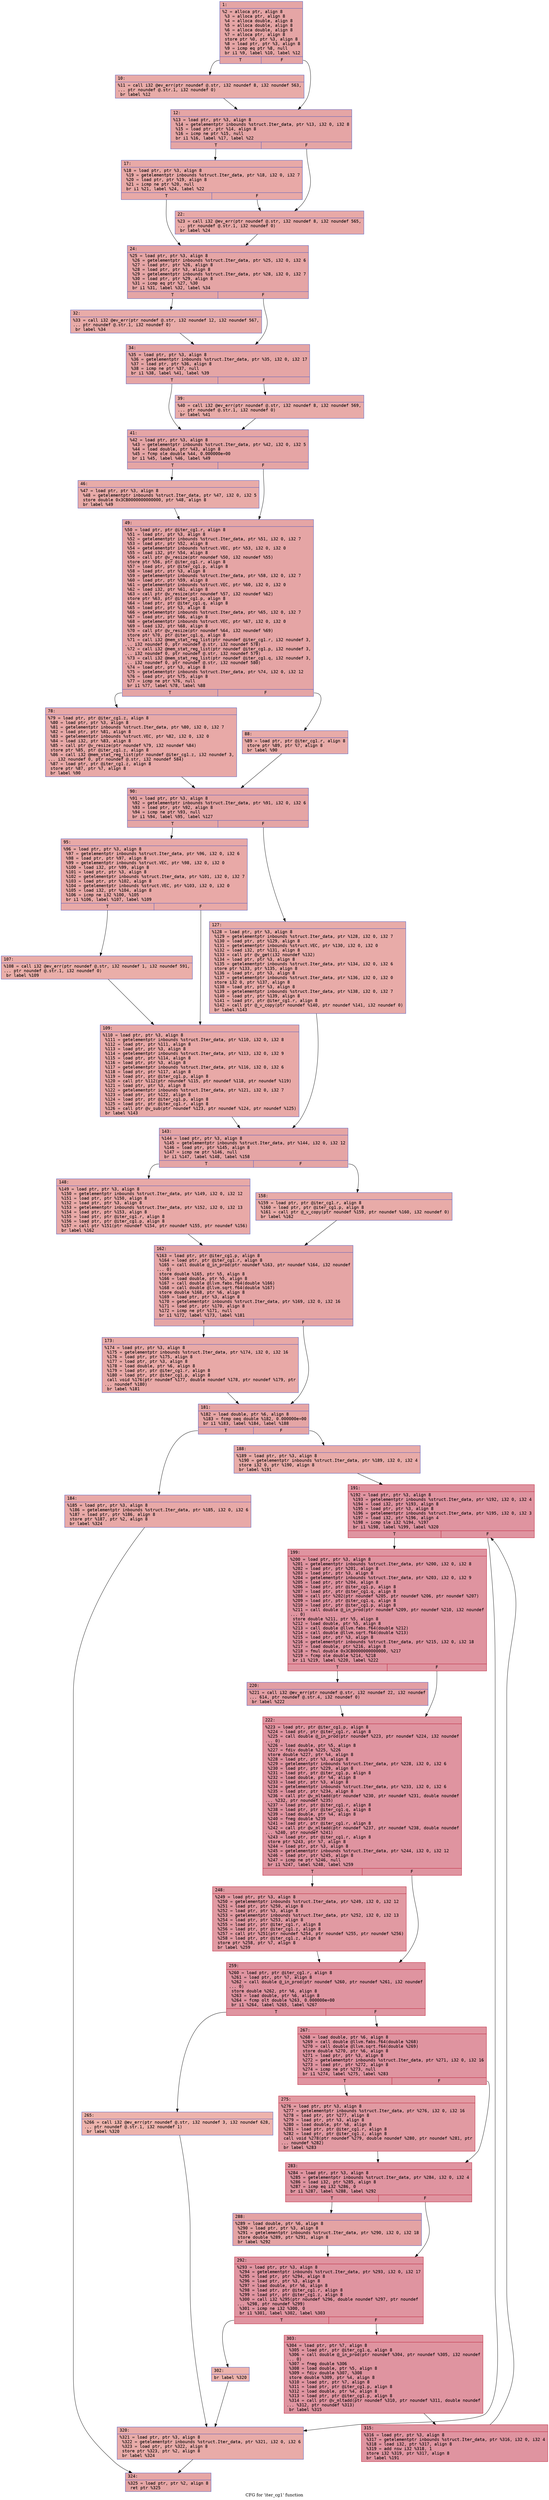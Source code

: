 digraph "CFG for 'iter_cg1' function" {
	label="CFG for 'iter_cg1' function";

	Node0x600000b45310 [shape=record,color="#3d50c3ff", style=filled, fillcolor="#c5333470" fontname="Courier",label="{1:\l|  %2 = alloca ptr, align 8\l  %3 = alloca ptr, align 8\l  %4 = alloca double, align 8\l  %5 = alloca double, align 8\l  %6 = alloca double, align 8\l  %7 = alloca ptr, align 8\l  store ptr %0, ptr %3, align 8\l  %8 = load ptr, ptr %3, align 8\l  %9 = icmp eq ptr %8, null\l  br i1 %9, label %10, label %12\l|{<s0>T|<s1>F}}"];
	Node0x600000b45310:s0 -> Node0x600000b45360[tooltip="1 -> 10\nProbability 37.50%" ];
	Node0x600000b45310:s1 -> Node0x600000b453b0[tooltip="1 -> 12\nProbability 62.50%" ];
	Node0x600000b45360 [shape=record,color="#3d50c3ff", style=filled, fillcolor="#cc403a70" fontname="Courier",label="{10:\l|  %11 = call i32 @ev_err(ptr noundef @.str, i32 noundef 8, i32 noundef 563,\l... ptr noundef @.str.1, i32 noundef 0)\l  br label %12\l}"];
	Node0x600000b45360 -> Node0x600000b453b0[tooltip="10 -> 12\nProbability 100.00%" ];
	Node0x600000b453b0 [shape=record,color="#3d50c3ff", style=filled, fillcolor="#c5333470" fontname="Courier",label="{12:\l|  %13 = load ptr, ptr %3, align 8\l  %14 = getelementptr inbounds %struct.Iter_data, ptr %13, i32 0, i32 8\l  %15 = load ptr, ptr %14, align 8\l  %16 = icmp ne ptr %15, null\l  br i1 %16, label %17, label %22\l|{<s0>T|<s1>F}}"];
	Node0x600000b453b0:s0 -> Node0x600000b45400[tooltip="12 -> 17\nProbability 62.50%" ];
	Node0x600000b453b0:s1 -> Node0x600000b45450[tooltip="12 -> 22\nProbability 37.50%" ];
	Node0x600000b45400 [shape=record,color="#3d50c3ff", style=filled, fillcolor="#ca3b3770" fontname="Courier",label="{17:\l|  %18 = load ptr, ptr %3, align 8\l  %19 = getelementptr inbounds %struct.Iter_data, ptr %18, i32 0, i32 7\l  %20 = load ptr, ptr %19, align 8\l  %21 = icmp ne ptr %20, null\l  br i1 %21, label %24, label %22\l|{<s0>T|<s1>F}}"];
	Node0x600000b45400:s0 -> Node0x600000b454a0[tooltip="17 -> 24\nProbability 62.50%" ];
	Node0x600000b45400:s1 -> Node0x600000b45450[tooltip="17 -> 22\nProbability 37.50%" ];
	Node0x600000b45450 [shape=record,color="#3d50c3ff", style=filled, fillcolor="#ca3b3770" fontname="Courier",label="{22:\l|  %23 = call i32 @ev_err(ptr noundef @.str, i32 noundef 8, i32 noundef 565,\l... ptr noundef @.str.1, i32 noundef 0)\l  br label %24\l}"];
	Node0x600000b45450 -> Node0x600000b454a0[tooltip="22 -> 24\nProbability 100.00%" ];
	Node0x600000b454a0 [shape=record,color="#3d50c3ff", style=filled, fillcolor="#c5333470" fontname="Courier",label="{24:\l|  %25 = load ptr, ptr %3, align 8\l  %26 = getelementptr inbounds %struct.Iter_data, ptr %25, i32 0, i32 6\l  %27 = load ptr, ptr %26, align 8\l  %28 = load ptr, ptr %3, align 8\l  %29 = getelementptr inbounds %struct.Iter_data, ptr %28, i32 0, i32 7\l  %30 = load ptr, ptr %29, align 8\l  %31 = icmp eq ptr %27, %30\l  br i1 %31, label %32, label %34\l|{<s0>T|<s1>F}}"];
	Node0x600000b454a0:s0 -> Node0x600000b454f0[tooltip="24 -> 32\nProbability 37.50%" ];
	Node0x600000b454a0:s1 -> Node0x600000b45540[tooltip="24 -> 34\nProbability 62.50%" ];
	Node0x600000b454f0 [shape=record,color="#3d50c3ff", style=filled, fillcolor="#cc403a70" fontname="Courier",label="{32:\l|  %33 = call i32 @ev_err(ptr noundef @.str, i32 noundef 12, i32 noundef 567,\l... ptr noundef @.str.1, i32 noundef 0)\l  br label %34\l}"];
	Node0x600000b454f0 -> Node0x600000b45540[tooltip="32 -> 34\nProbability 100.00%" ];
	Node0x600000b45540 [shape=record,color="#3d50c3ff", style=filled, fillcolor="#c5333470" fontname="Courier",label="{34:\l|  %35 = load ptr, ptr %3, align 8\l  %36 = getelementptr inbounds %struct.Iter_data, ptr %35, i32 0, i32 17\l  %37 = load ptr, ptr %36, align 8\l  %38 = icmp ne ptr %37, null\l  br i1 %38, label %41, label %39\l|{<s0>T|<s1>F}}"];
	Node0x600000b45540:s0 -> Node0x600000b455e0[tooltip="34 -> 41\nProbability 62.50%" ];
	Node0x600000b45540:s1 -> Node0x600000b45590[tooltip="34 -> 39\nProbability 37.50%" ];
	Node0x600000b45590 [shape=record,color="#3d50c3ff", style=filled, fillcolor="#cc403a70" fontname="Courier",label="{39:\l|  %40 = call i32 @ev_err(ptr noundef @.str, i32 noundef 8, i32 noundef 569,\l... ptr noundef @.str.1, i32 noundef 0)\l  br label %41\l}"];
	Node0x600000b45590 -> Node0x600000b455e0[tooltip="39 -> 41\nProbability 100.00%" ];
	Node0x600000b455e0 [shape=record,color="#3d50c3ff", style=filled, fillcolor="#c5333470" fontname="Courier",label="{41:\l|  %42 = load ptr, ptr %3, align 8\l  %43 = getelementptr inbounds %struct.Iter_data, ptr %42, i32 0, i32 5\l  %44 = load double, ptr %43, align 8\l  %45 = fcmp ole double %44, 0.000000e+00\l  br i1 %45, label %46, label %49\l|{<s0>T|<s1>F}}"];
	Node0x600000b455e0:s0 -> Node0x600000b45630[tooltip="41 -> 46\nProbability 50.00%" ];
	Node0x600000b455e0:s1 -> Node0x600000b45680[tooltip="41 -> 49\nProbability 50.00%" ];
	Node0x600000b45630 [shape=record,color="#3d50c3ff", style=filled, fillcolor="#cc403a70" fontname="Courier",label="{46:\l|  %47 = load ptr, ptr %3, align 8\l  %48 = getelementptr inbounds %struct.Iter_data, ptr %47, i32 0, i32 5\l  store double 0x3CB0000000000000, ptr %48, align 8\l  br label %49\l}"];
	Node0x600000b45630 -> Node0x600000b45680[tooltip="46 -> 49\nProbability 100.00%" ];
	Node0x600000b45680 [shape=record,color="#3d50c3ff", style=filled, fillcolor="#c5333470" fontname="Courier",label="{49:\l|  %50 = load ptr, ptr @iter_cg1.r, align 8\l  %51 = load ptr, ptr %3, align 8\l  %52 = getelementptr inbounds %struct.Iter_data, ptr %51, i32 0, i32 7\l  %53 = load ptr, ptr %52, align 8\l  %54 = getelementptr inbounds %struct.VEC, ptr %53, i32 0, i32 0\l  %55 = load i32, ptr %54, align 8\l  %56 = call ptr @v_resize(ptr noundef %50, i32 noundef %55)\l  store ptr %56, ptr @iter_cg1.r, align 8\l  %57 = load ptr, ptr @iter_cg1.p, align 8\l  %58 = load ptr, ptr %3, align 8\l  %59 = getelementptr inbounds %struct.Iter_data, ptr %58, i32 0, i32 7\l  %60 = load ptr, ptr %59, align 8\l  %61 = getelementptr inbounds %struct.VEC, ptr %60, i32 0, i32 0\l  %62 = load i32, ptr %61, align 8\l  %63 = call ptr @v_resize(ptr noundef %57, i32 noundef %62)\l  store ptr %63, ptr @iter_cg1.p, align 8\l  %64 = load ptr, ptr @iter_cg1.q, align 8\l  %65 = load ptr, ptr %3, align 8\l  %66 = getelementptr inbounds %struct.Iter_data, ptr %65, i32 0, i32 7\l  %67 = load ptr, ptr %66, align 8\l  %68 = getelementptr inbounds %struct.VEC, ptr %67, i32 0, i32 0\l  %69 = load i32, ptr %68, align 8\l  %70 = call ptr @v_resize(ptr noundef %64, i32 noundef %69)\l  store ptr %70, ptr @iter_cg1.q, align 8\l  %71 = call i32 @mem_stat_reg_list(ptr noundef @iter_cg1.r, i32 noundef 3,\l... i32 noundef 0, ptr noundef @.str, i32 noundef 578)\l  %72 = call i32 @mem_stat_reg_list(ptr noundef @iter_cg1.p, i32 noundef 3,\l... i32 noundef 0, ptr noundef @.str, i32 noundef 579)\l  %73 = call i32 @mem_stat_reg_list(ptr noundef @iter_cg1.q, i32 noundef 3,\l... i32 noundef 0, ptr noundef @.str, i32 noundef 580)\l  %74 = load ptr, ptr %3, align 8\l  %75 = getelementptr inbounds %struct.Iter_data, ptr %74, i32 0, i32 12\l  %76 = load ptr, ptr %75, align 8\l  %77 = icmp ne ptr %76, null\l  br i1 %77, label %78, label %88\l|{<s0>T|<s1>F}}"];
	Node0x600000b45680:s0 -> Node0x600000b456d0[tooltip="49 -> 78\nProbability 62.50%" ];
	Node0x600000b45680:s1 -> Node0x600000b45720[tooltip="49 -> 88\nProbability 37.50%" ];
	Node0x600000b456d0 [shape=record,color="#3d50c3ff", style=filled, fillcolor="#ca3b3770" fontname="Courier",label="{78:\l|  %79 = load ptr, ptr @iter_cg1.z, align 8\l  %80 = load ptr, ptr %3, align 8\l  %81 = getelementptr inbounds %struct.Iter_data, ptr %80, i32 0, i32 7\l  %82 = load ptr, ptr %81, align 8\l  %83 = getelementptr inbounds %struct.VEC, ptr %82, i32 0, i32 0\l  %84 = load i32, ptr %83, align 8\l  %85 = call ptr @v_resize(ptr noundef %79, i32 noundef %84)\l  store ptr %85, ptr @iter_cg1.z, align 8\l  %86 = call i32 @mem_stat_reg_list(ptr noundef @iter_cg1.z, i32 noundef 3,\l... i32 noundef 0, ptr noundef @.str, i32 noundef 584)\l  %87 = load ptr, ptr @iter_cg1.z, align 8\l  store ptr %87, ptr %7, align 8\l  br label %90\l}"];
	Node0x600000b456d0 -> Node0x600000b45770[tooltip="78 -> 90\nProbability 100.00%" ];
	Node0x600000b45720 [shape=record,color="#3d50c3ff", style=filled, fillcolor="#cc403a70" fontname="Courier",label="{88:\l|  %89 = load ptr, ptr @iter_cg1.r, align 8\l  store ptr %89, ptr %7, align 8\l  br label %90\l}"];
	Node0x600000b45720 -> Node0x600000b45770[tooltip="88 -> 90\nProbability 100.00%" ];
	Node0x600000b45770 [shape=record,color="#3d50c3ff", style=filled, fillcolor="#c5333470" fontname="Courier",label="{90:\l|  %91 = load ptr, ptr %3, align 8\l  %92 = getelementptr inbounds %struct.Iter_data, ptr %91, i32 0, i32 6\l  %93 = load ptr, ptr %92, align 8\l  %94 = icmp ne ptr %93, null\l  br i1 %94, label %95, label %127\l|{<s0>T|<s1>F}}"];
	Node0x600000b45770:s0 -> Node0x600000b457c0[tooltip="90 -> 95\nProbability 62.50%" ];
	Node0x600000b45770:s1 -> Node0x600000b458b0[tooltip="90 -> 127\nProbability 37.50%" ];
	Node0x600000b457c0 [shape=record,color="#3d50c3ff", style=filled, fillcolor="#ca3b3770" fontname="Courier",label="{95:\l|  %96 = load ptr, ptr %3, align 8\l  %97 = getelementptr inbounds %struct.Iter_data, ptr %96, i32 0, i32 6\l  %98 = load ptr, ptr %97, align 8\l  %99 = getelementptr inbounds %struct.VEC, ptr %98, i32 0, i32 0\l  %100 = load i32, ptr %99, align 8\l  %101 = load ptr, ptr %3, align 8\l  %102 = getelementptr inbounds %struct.Iter_data, ptr %101, i32 0, i32 7\l  %103 = load ptr, ptr %102, align 8\l  %104 = getelementptr inbounds %struct.VEC, ptr %103, i32 0, i32 0\l  %105 = load i32, ptr %104, align 8\l  %106 = icmp ne i32 %100, %105\l  br i1 %106, label %107, label %109\l|{<s0>T|<s1>F}}"];
	Node0x600000b457c0:s0 -> Node0x600000b45810[tooltip="95 -> 107\nProbability 50.00%" ];
	Node0x600000b457c0:s1 -> Node0x600000b45860[tooltip="95 -> 109\nProbability 50.00%" ];
	Node0x600000b45810 [shape=record,color="#3d50c3ff", style=filled, fillcolor="#d0473d70" fontname="Courier",label="{107:\l|  %108 = call i32 @ev_err(ptr noundef @.str, i32 noundef 1, i32 noundef 591,\l... ptr noundef @.str.1, i32 noundef 0)\l  br label %109\l}"];
	Node0x600000b45810 -> Node0x600000b45860[tooltip="107 -> 109\nProbability 100.00%" ];
	Node0x600000b45860 [shape=record,color="#3d50c3ff", style=filled, fillcolor="#ca3b3770" fontname="Courier",label="{109:\l|  %110 = load ptr, ptr %3, align 8\l  %111 = getelementptr inbounds %struct.Iter_data, ptr %110, i32 0, i32 8\l  %112 = load ptr, ptr %111, align 8\l  %113 = load ptr, ptr %3, align 8\l  %114 = getelementptr inbounds %struct.Iter_data, ptr %113, i32 0, i32 9\l  %115 = load ptr, ptr %114, align 8\l  %116 = load ptr, ptr %3, align 8\l  %117 = getelementptr inbounds %struct.Iter_data, ptr %116, i32 0, i32 6\l  %118 = load ptr, ptr %117, align 8\l  %119 = load ptr, ptr @iter_cg1.p, align 8\l  %120 = call ptr %112(ptr noundef %115, ptr noundef %118, ptr noundef %119)\l  %121 = load ptr, ptr %3, align 8\l  %122 = getelementptr inbounds %struct.Iter_data, ptr %121, i32 0, i32 7\l  %123 = load ptr, ptr %122, align 8\l  %124 = load ptr, ptr @iter_cg1.p, align 8\l  %125 = load ptr, ptr @iter_cg1.r, align 8\l  %126 = call ptr @v_sub(ptr noundef %123, ptr noundef %124, ptr noundef %125)\l  br label %143\l}"];
	Node0x600000b45860 -> Node0x600000b45900[tooltip="109 -> 143\nProbability 100.00%" ];
	Node0x600000b458b0 [shape=record,color="#3d50c3ff", style=filled, fillcolor="#cc403a70" fontname="Courier",label="{127:\l|  %128 = load ptr, ptr %3, align 8\l  %129 = getelementptr inbounds %struct.Iter_data, ptr %128, i32 0, i32 7\l  %130 = load ptr, ptr %129, align 8\l  %131 = getelementptr inbounds %struct.VEC, ptr %130, i32 0, i32 0\l  %132 = load i32, ptr %131, align 8\l  %133 = call ptr @v_get(i32 noundef %132)\l  %134 = load ptr, ptr %3, align 8\l  %135 = getelementptr inbounds %struct.Iter_data, ptr %134, i32 0, i32 6\l  store ptr %133, ptr %135, align 8\l  %136 = load ptr, ptr %3, align 8\l  %137 = getelementptr inbounds %struct.Iter_data, ptr %136, i32 0, i32 0\l  store i32 0, ptr %137, align 8\l  %138 = load ptr, ptr %3, align 8\l  %139 = getelementptr inbounds %struct.Iter_data, ptr %138, i32 0, i32 7\l  %140 = load ptr, ptr %139, align 8\l  %141 = load ptr, ptr @iter_cg1.r, align 8\l  %142 = call ptr @_v_copy(ptr noundef %140, ptr noundef %141, i32 noundef 0)\l  br label %143\l}"];
	Node0x600000b458b0 -> Node0x600000b45900[tooltip="127 -> 143\nProbability 100.00%" ];
	Node0x600000b45900 [shape=record,color="#3d50c3ff", style=filled, fillcolor="#c5333470" fontname="Courier",label="{143:\l|  %144 = load ptr, ptr %3, align 8\l  %145 = getelementptr inbounds %struct.Iter_data, ptr %144, i32 0, i32 12\l  %146 = load ptr, ptr %145, align 8\l  %147 = icmp ne ptr %146, null\l  br i1 %147, label %148, label %158\l|{<s0>T|<s1>F}}"];
	Node0x600000b45900:s0 -> Node0x600000b45950[tooltip="143 -> 148\nProbability 62.50%" ];
	Node0x600000b45900:s1 -> Node0x600000b459a0[tooltip="143 -> 158\nProbability 37.50%" ];
	Node0x600000b45950 [shape=record,color="#3d50c3ff", style=filled, fillcolor="#ca3b3770" fontname="Courier",label="{148:\l|  %149 = load ptr, ptr %3, align 8\l  %150 = getelementptr inbounds %struct.Iter_data, ptr %149, i32 0, i32 12\l  %151 = load ptr, ptr %150, align 8\l  %152 = load ptr, ptr %3, align 8\l  %153 = getelementptr inbounds %struct.Iter_data, ptr %152, i32 0, i32 13\l  %154 = load ptr, ptr %153, align 8\l  %155 = load ptr, ptr @iter_cg1.r, align 8\l  %156 = load ptr, ptr @iter_cg1.p, align 8\l  %157 = call ptr %151(ptr noundef %154, ptr noundef %155, ptr noundef %156)\l  br label %162\l}"];
	Node0x600000b45950 -> Node0x600000b459f0[tooltip="148 -> 162\nProbability 100.00%" ];
	Node0x600000b459a0 [shape=record,color="#3d50c3ff", style=filled, fillcolor="#cc403a70" fontname="Courier",label="{158:\l|  %159 = load ptr, ptr @iter_cg1.r, align 8\l  %160 = load ptr, ptr @iter_cg1.p, align 8\l  %161 = call ptr @_v_copy(ptr noundef %159, ptr noundef %160, i32 noundef 0)\l  br label %162\l}"];
	Node0x600000b459a0 -> Node0x600000b459f0[tooltip="158 -> 162\nProbability 100.00%" ];
	Node0x600000b459f0 [shape=record,color="#3d50c3ff", style=filled, fillcolor="#c5333470" fontname="Courier",label="{162:\l|  %163 = load ptr, ptr @iter_cg1.p, align 8\l  %164 = load ptr, ptr @iter_cg1.r, align 8\l  %165 = call double @_in_prod(ptr noundef %163, ptr noundef %164, i32 noundef\l... 0)\l  store double %165, ptr %5, align 8\l  %166 = load double, ptr %5, align 8\l  %167 = call double @llvm.fabs.f64(double %166)\l  %168 = call double @llvm.sqrt.f64(double %167)\l  store double %168, ptr %6, align 8\l  %169 = load ptr, ptr %3, align 8\l  %170 = getelementptr inbounds %struct.Iter_data, ptr %169, i32 0, i32 16\l  %171 = load ptr, ptr %170, align 8\l  %172 = icmp ne ptr %171, null\l  br i1 %172, label %173, label %181\l|{<s0>T|<s1>F}}"];
	Node0x600000b459f0:s0 -> Node0x600000b45a40[tooltip="162 -> 173\nProbability 62.50%" ];
	Node0x600000b459f0:s1 -> Node0x600000b45a90[tooltip="162 -> 181\nProbability 37.50%" ];
	Node0x600000b45a40 [shape=record,color="#3d50c3ff", style=filled, fillcolor="#ca3b3770" fontname="Courier",label="{173:\l|  %174 = load ptr, ptr %3, align 8\l  %175 = getelementptr inbounds %struct.Iter_data, ptr %174, i32 0, i32 16\l  %176 = load ptr, ptr %175, align 8\l  %177 = load ptr, ptr %3, align 8\l  %178 = load double, ptr %6, align 8\l  %179 = load ptr, ptr @iter_cg1.r, align 8\l  %180 = load ptr, ptr @iter_cg1.p, align 8\l  call void %176(ptr noundef %177, double noundef %178, ptr noundef %179, ptr\l... noundef %180)\l  br label %181\l}"];
	Node0x600000b45a40 -> Node0x600000b45a90[tooltip="173 -> 181\nProbability 100.00%" ];
	Node0x600000b45a90 [shape=record,color="#3d50c3ff", style=filled, fillcolor="#c5333470" fontname="Courier",label="{181:\l|  %182 = load double, ptr %6, align 8\l  %183 = fcmp oeq double %182, 0.000000e+00\l  br i1 %183, label %184, label %188\l|{<s0>T|<s1>F}}"];
	Node0x600000b45a90:s0 -> Node0x600000b45ae0[tooltip="181 -> 184\nProbability 62.50%" ];
	Node0x600000b45a90:s1 -> Node0x600000b45b30[tooltip="181 -> 188\nProbability 37.50%" ];
	Node0x600000b45ae0 [shape=record,color="#3d50c3ff", style=filled, fillcolor="#ca3b3770" fontname="Courier",label="{184:\l|  %185 = load ptr, ptr %3, align 8\l  %186 = getelementptr inbounds %struct.Iter_data, ptr %185, i32 0, i32 6\l  %187 = load ptr, ptr %186, align 8\l  store ptr %187, ptr %2, align 8\l  br label %324\l}"];
	Node0x600000b45ae0 -> Node0x600000b46080[tooltip="184 -> 324\nProbability 100.00%" ];
	Node0x600000b45b30 [shape=record,color="#3d50c3ff", style=filled, fillcolor="#cc403a70" fontname="Courier",label="{188:\l|  %189 = load ptr, ptr %3, align 8\l  %190 = getelementptr inbounds %struct.Iter_data, ptr %189, i32 0, i32 4\l  store i32 0, ptr %190, align 8\l  br label %191\l}"];
	Node0x600000b45b30 -> Node0x600000b45b80[tooltip="188 -> 191\nProbability 100.00%" ];
	Node0x600000b45b80 [shape=record,color="#b70d28ff", style=filled, fillcolor="#b70d2870" fontname="Courier",label="{191:\l|  %192 = load ptr, ptr %3, align 8\l  %193 = getelementptr inbounds %struct.Iter_data, ptr %192, i32 0, i32 4\l  %194 = load i32, ptr %193, align 8\l  %195 = load ptr, ptr %3, align 8\l  %196 = getelementptr inbounds %struct.Iter_data, ptr %195, i32 0, i32 3\l  %197 = load i32, ptr %196, align 4\l  %198 = icmp sle i32 %194, %197\l  br i1 %198, label %199, label %320\l|{<s0>T|<s1>F}}"];
	Node0x600000b45b80:s0 -> Node0x600000b45bd0[tooltip="191 -> 199\nProbability 96.88%" ];
	Node0x600000b45b80:s1 -> Node0x600000b46030[tooltip="191 -> 320\nProbability 3.12%" ];
	Node0x600000b45bd0 [shape=record,color="#b70d28ff", style=filled, fillcolor="#b70d2870" fontname="Courier",label="{199:\l|  %200 = load ptr, ptr %3, align 8\l  %201 = getelementptr inbounds %struct.Iter_data, ptr %200, i32 0, i32 8\l  %202 = load ptr, ptr %201, align 8\l  %203 = load ptr, ptr %3, align 8\l  %204 = getelementptr inbounds %struct.Iter_data, ptr %203, i32 0, i32 9\l  %205 = load ptr, ptr %204, align 8\l  %206 = load ptr, ptr @iter_cg1.p, align 8\l  %207 = load ptr, ptr @iter_cg1.q, align 8\l  %208 = call ptr %202(ptr noundef %205, ptr noundef %206, ptr noundef %207)\l  %209 = load ptr, ptr @iter_cg1.q, align 8\l  %210 = load ptr, ptr @iter_cg1.p, align 8\l  %211 = call double @_in_prod(ptr noundef %209, ptr noundef %210, i32 noundef\l... 0)\l  store double %211, ptr %5, align 8\l  %212 = load double, ptr %5, align 8\l  %213 = call double @llvm.fabs.f64(double %212)\l  %214 = call double @llvm.sqrt.f64(double %213)\l  %215 = load ptr, ptr %3, align 8\l  %216 = getelementptr inbounds %struct.Iter_data, ptr %215, i32 0, i32 18\l  %217 = load double, ptr %216, align 8\l  %218 = fmul double 0x3CB0000000000000, %217\l  %219 = fcmp ole double %214, %218\l  br i1 %219, label %220, label %222\l|{<s0>T|<s1>F}}"];
	Node0x600000b45bd0:s0 -> Node0x600000b45c20[tooltip="199 -> 220\nProbability 50.00%" ];
	Node0x600000b45bd0:s1 -> Node0x600000b45c70[tooltip="199 -> 222\nProbability 50.00%" ];
	Node0x600000b45c20 [shape=record,color="#3d50c3ff", style=filled, fillcolor="#be242e70" fontname="Courier",label="{220:\l|  %221 = call i32 @ev_err(ptr noundef @.str, i32 noundef 22, i32 noundef\l... 614, ptr noundef @.str.4, i32 noundef 0)\l  br label %222\l}"];
	Node0x600000b45c20 -> Node0x600000b45c70[tooltip="220 -> 222\nProbability 100.00%" ];
	Node0x600000b45c70 [shape=record,color="#b70d28ff", style=filled, fillcolor="#b70d2870" fontname="Courier",label="{222:\l|  %223 = load ptr, ptr @iter_cg1.p, align 8\l  %224 = load ptr, ptr @iter_cg1.r, align 8\l  %225 = call double @_in_prod(ptr noundef %223, ptr noundef %224, i32 noundef\l... 0)\l  %226 = load double, ptr %5, align 8\l  %227 = fdiv double %225, %226\l  store double %227, ptr %4, align 8\l  %228 = load ptr, ptr %3, align 8\l  %229 = getelementptr inbounds %struct.Iter_data, ptr %228, i32 0, i32 6\l  %230 = load ptr, ptr %229, align 8\l  %231 = load ptr, ptr @iter_cg1.p, align 8\l  %232 = load double, ptr %4, align 8\l  %233 = load ptr, ptr %3, align 8\l  %234 = getelementptr inbounds %struct.Iter_data, ptr %233, i32 0, i32 6\l  %235 = load ptr, ptr %234, align 8\l  %236 = call ptr @v_mltadd(ptr noundef %230, ptr noundef %231, double noundef\l... %232, ptr noundef %235)\l  %237 = load ptr, ptr @iter_cg1.r, align 8\l  %238 = load ptr, ptr @iter_cg1.q, align 8\l  %239 = load double, ptr %4, align 8\l  %240 = fneg double %239\l  %241 = load ptr, ptr @iter_cg1.r, align 8\l  %242 = call ptr @v_mltadd(ptr noundef %237, ptr noundef %238, double noundef\l... %240, ptr noundef %241)\l  %243 = load ptr, ptr @iter_cg1.r, align 8\l  store ptr %243, ptr %7, align 8\l  %244 = load ptr, ptr %3, align 8\l  %245 = getelementptr inbounds %struct.Iter_data, ptr %244, i32 0, i32 12\l  %246 = load ptr, ptr %245, align 8\l  %247 = icmp ne ptr %246, null\l  br i1 %247, label %248, label %259\l|{<s0>T|<s1>F}}"];
	Node0x600000b45c70:s0 -> Node0x600000b45cc0[tooltip="222 -> 248\nProbability 62.50%" ];
	Node0x600000b45c70:s1 -> Node0x600000b45d10[tooltip="222 -> 259\nProbability 37.50%" ];
	Node0x600000b45cc0 [shape=record,color="#b70d28ff", style=filled, fillcolor="#bb1b2c70" fontname="Courier",label="{248:\l|  %249 = load ptr, ptr %3, align 8\l  %250 = getelementptr inbounds %struct.Iter_data, ptr %249, i32 0, i32 12\l  %251 = load ptr, ptr %250, align 8\l  %252 = load ptr, ptr %3, align 8\l  %253 = getelementptr inbounds %struct.Iter_data, ptr %252, i32 0, i32 13\l  %254 = load ptr, ptr %253, align 8\l  %255 = load ptr, ptr @iter_cg1.r, align 8\l  %256 = load ptr, ptr @iter_cg1.z, align 8\l  %257 = call ptr %251(ptr noundef %254, ptr noundef %255, ptr noundef %256)\l  %258 = load ptr, ptr @iter_cg1.z, align 8\l  store ptr %258, ptr %7, align 8\l  br label %259\l}"];
	Node0x600000b45cc0 -> Node0x600000b45d10[tooltip="248 -> 259\nProbability 100.00%" ];
	Node0x600000b45d10 [shape=record,color="#b70d28ff", style=filled, fillcolor="#b70d2870" fontname="Courier",label="{259:\l|  %260 = load ptr, ptr @iter_cg1.r, align 8\l  %261 = load ptr, ptr %7, align 8\l  %262 = call double @_in_prod(ptr noundef %260, ptr noundef %261, i32 noundef\l... 0)\l  store double %262, ptr %6, align 8\l  %263 = load double, ptr %6, align 8\l  %264 = fcmp olt double %263, 0.000000e+00\l  br i1 %264, label %265, label %267\l|{<s0>T|<s1>F}}"];
	Node0x600000b45d10:s0 -> Node0x600000b45d60[tooltip="259 -> 265\nProbability 3.12%" ];
	Node0x600000b45d10:s1 -> Node0x600000b45db0[tooltip="259 -> 267\nProbability 96.88%" ];
	Node0x600000b45d60 [shape=record,color="#3d50c3ff", style=filled, fillcolor="#d6524470" fontname="Courier",label="{265:\l|  %266 = call i32 @ev_err(ptr noundef @.str, i32 noundef 3, i32 noundef 628,\l... ptr noundef @.str.1, i32 noundef 1)\l  br label %320\l}"];
	Node0x600000b45d60 -> Node0x600000b46030[tooltip="265 -> 320\nProbability 100.00%" ];
	Node0x600000b45db0 [shape=record,color="#b70d28ff", style=filled, fillcolor="#b70d2870" fontname="Courier",label="{267:\l|  %268 = load double, ptr %6, align 8\l  %269 = call double @llvm.fabs.f64(double %268)\l  %270 = call double @llvm.sqrt.f64(double %269)\l  store double %270, ptr %6, align 8\l  %271 = load ptr, ptr %3, align 8\l  %272 = getelementptr inbounds %struct.Iter_data, ptr %271, i32 0, i32 16\l  %273 = load ptr, ptr %272, align 8\l  %274 = icmp ne ptr %273, null\l  br i1 %274, label %275, label %283\l|{<s0>T|<s1>F}}"];
	Node0x600000b45db0:s0 -> Node0x600000b45e00[tooltip="267 -> 275\nProbability 62.50%" ];
	Node0x600000b45db0:s1 -> Node0x600000b45e50[tooltip="267 -> 283\nProbability 37.50%" ];
	Node0x600000b45e00 [shape=record,color="#b70d28ff", style=filled, fillcolor="#bb1b2c70" fontname="Courier",label="{275:\l|  %276 = load ptr, ptr %3, align 8\l  %277 = getelementptr inbounds %struct.Iter_data, ptr %276, i32 0, i32 16\l  %278 = load ptr, ptr %277, align 8\l  %279 = load ptr, ptr %3, align 8\l  %280 = load double, ptr %6, align 8\l  %281 = load ptr, ptr @iter_cg1.r, align 8\l  %282 = load ptr, ptr @iter_cg1.z, align 8\l  call void %278(ptr noundef %279, double noundef %280, ptr noundef %281, ptr\l... noundef %282)\l  br label %283\l}"];
	Node0x600000b45e00 -> Node0x600000b45e50[tooltip="275 -> 283\nProbability 100.00%" ];
	Node0x600000b45e50 [shape=record,color="#b70d28ff", style=filled, fillcolor="#b70d2870" fontname="Courier",label="{283:\l|  %284 = load ptr, ptr %3, align 8\l  %285 = getelementptr inbounds %struct.Iter_data, ptr %284, i32 0, i32 4\l  %286 = load i32, ptr %285, align 8\l  %287 = icmp eq i32 %286, 0\l  br i1 %287, label %288, label %292\l|{<s0>T|<s1>F}}"];
	Node0x600000b45e50:s0 -> Node0x600000b45ea0[tooltip="283 -> 288\nProbability 37.50%" ];
	Node0x600000b45e50:s1 -> Node0x600000b45ef0[tooltip="283 -> 292\nProbability 62.50%" ];
	Node0x600000b45ea0 [shape=record,color="#3d50c3ff", style=filled, fillcolor="#c32e3170" fontname="Courier",label="{288:\l|  %289 = load double, ptr %6, align 8\l  %290 = load ptr, ptr %3, align 8\l  %291 = getelementptr inbounds %struct.Iter_data, ptr %290, i32 0, i32 18\l  store double %289, ptr %291, align 8\l  br label %292\l}"];
	Node0x600000b45ea0 -> Node0x600000b45ef0[tooltip="288 -> 292\nProbability 100.00%" ];
	Node0x600000b45ef0 [shape=record,color="#b70d28ff", style=filled, fillcolor="#b70d2870" fontname="Courier",label="{292:\l|  %293 = load ptr, ptr %3, align 8\l  %294 = getelementptr inbounds %struct.Iter_data, ptr %293, i32 0, i32 17\l  %295 = load ptr, ptr %294, align 8\l  %296 = load ptr, ptr %3, align 8\l  %297 = load double, ptr %6, align 8\l  %298 = load ptr, ptr @iter_cg1.r, align 8\l  %299 = load ptr, ptr @iter_cg1.z, align 8\l  %300 = call i32 %295(ptr noundef %296, double noundef %297, ptr noundef\l... %298, ptr noundef %299)\l  %301 = icmp ne i32 %300, 0\l  br i1 %301, label %302, label %303\l|{<s0>T|<s1>F}}"];
	Node0x600000b45ef0:s0 -> Node0x600000b45f40[tooltip="292 -> 302\nProbability 3.12%" ];
	Node0x600000b45ef0:s1 -> Node0x600000b45f90[tooltip="292 -> 303\nProbability 96.88%" ];
	Node0x600000b45f40 [shape=record,color="#3d50c3ff", style=filled, fillcolor="#d6524470" fontname="Courier",label="{302:\l|  br label %320\l}"];
	Node0x600000b45f40 -> Node0x600000b46030[tooltip="302 -> 320\nProbability 100.00%" ];
	Node0x600000b45f90 [shape=record,color="#b70d28ff", style=filled, fillcolor="#b70d2870" fontname="Courier",label="{303:\l|  %304 = load ptr, ptr %7, align 8\l  %305 = load ptr, ptr @iter_cg1.q, align 8\l  %306 = call double @_in_prod(ptr noundef %304, ptr noundef %305, i32 noundef\l... 0)\l  %307 = fneg double %306\l  %308 = load double, ptr %5, align 8\l  %309 = fdiv double %307, %308\l  store double %309, ptr %4, align 8\l  %310 = load ptr, ptr %7, align 8\l  %311 = load ptr, ptr @iter_cg1.p, align 8\l  %312 = load double, ptr %4, align 8\l  %313 = load ptr, ptr @iter_cg1.p, align 8\l  %314 = call ptr @v_mltadd(ptr noundef %310, ptr noundef %311, double noundef\l... %312, ptr noundef %313)\l  br label %315\l}"];
	Node0x600000b45f90 -> Node0x600000b45fe0[tooltip="303 -> 315\nProbability 100.00%" ];
	Node0x600000b45fe0 [shape=record,color="#b70d28ff", style=filled, fillcolor="#b70d2870" fontname="Courier",label="{315:\l|  %316 = load ptr, ptr %3, align 8\l  %317 = getelementptr inbounds %struct.Iter_data, ptr %316, i32 0, i32 4\l  %318 = load i32, ptr %317, align 8\l  %319 = add nsw i32 %318, 1\l  store i32 %319, ptr %317, align 8\l  br label %191\l}"];
	Node0x600000b45fe0 -> Node0x600000b45b80[tooltip="315 -> 191\nProbability 100.00%" ];
	Node0x600000b46030 [shape=record,color="#3d50c3ff", style=filled, fillcolor="#cc403a70" fontname="Courier",label="{320:\l|  %321 = load ptr, ptr %3, align 8\l  %322 = getelementptr inbounds %struct.Iter_data, ptr %321, i32 0, i32 6\l  %323 = load ptr, ptr %322, align 8\l  store ptr %323, ptr %2, align 8\l  br label %324\l}"];
	Node0x600000b46030 -> Node0x600000b46080[tooltip="320 -> 324\nProbability 100.00%" ];
	Node0x600000b46080 [shape=record,color="#3d50c3ff", style=filled, fillcolor="#c5333470" fontname="Courier",label="{324:\l|  %325 = load ptr, ptr %2, align 8\l  ret ptr %325\l}"];
}
